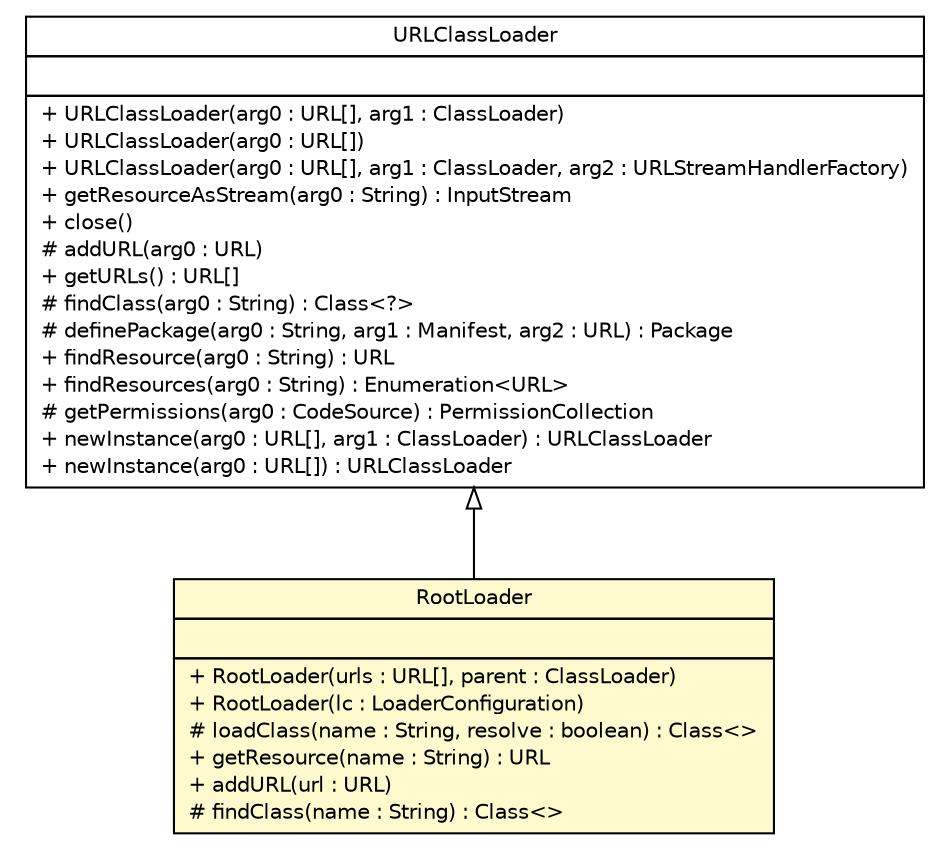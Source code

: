 #!/usr/local/bin/dot
#
# Class diagram 
# Generated by UMLGraph version R5_6 (http://www.umlgraph.org/)
#

digraph G {
	edge [fontname="Helvetica",fontsize=10,labelfontname="Helvetica",labelfontsize=10];
	node [fontname="Helvetica",fontsize=10,shape=plaintext];
	nodesep=0.25;
	ranksep=0.5;
	// sorcer.tools.shell.RootLoader
	c439317 [label=<<table title="sorcer.tools.shell.RootLoader" border="0" cellborder="1" cellspacing="0" cellpadding="2" port="p" bgcolor="lemonChiffon" href="./RootLoader.html">
		<tr><td><table border="0" cellspacing="0" cellpadding="1">
<tr><td align="center" balign="center"> RootLoader </td></tr>
		</table></td></tr>
		<tr><td><table border="0" cellspacing="0" cellpadding="1">
<tr><td align="left" balign="left">  </td></tr>
		</table></td></tr>
		<tr><td><table border="0" cellspacing="0" cellpadding="1">
<tr><td align="left" balign="left"> + RootLoader(urls : URL[], parent : ClassLoader) </td></tr>
<tr><td align="left" balign="left"> + RootLoader(lc : LoaderConfiguration) </td></tr>
<tr><td align="left" balign="left"> # loadClass(name : String, resolve : boolean) : Class&lt;&gt; </td></tr>
<tr><td align="left" balign="left"> + getResource(name : String) : URL </td></tr>
<tr><td align="left" balign="left"> + addURL(url : URL) </td></tr>
<tr><td align="left" balign="left"> # findClass(name : String) : Class&lt;&gt; </td></tr>
		</table></td></tr>
		</table>>, URL="./RootLoader.html", fontname="Helvetica", fontcolor="black", fontsize=10.0];
	//sorcer.tools.shell.RootLoader extends java.net.URLClassLoader
	c439705:p -> c439317:p [dir=back,arrowtail=empty];
	// java.net.URLClassLoader
	c439705 [label=<<table title="java.net.URLClassLoader" border="0" cellborder="1" cellspacing="0" cellpadding="2" port="p" href="http://docs.oracle.com/javase/7/docs/api/java/net/URLClassLoader.html">
		<tr><td><table border="0" cellspacing="0" cellpadding="1">
<tr><td align="center" balign="center"> URLClassLoader </td></tr>
		</table></td></tr>
		<tr><td><table border="0" cellspacing="0" cellpadding="1">
<tr><td align="left" balign="left">  </td></tr>
		</table></td></tr>
		<tr><td><table border="0" cellspacing="0" cellpadding="1">
<tr><td align="left" balign="left"> + URLClassLoader(arg0 : URL[], arg1 : ClassLoader) </td></tr>
<tr><td align="left" balign="left"> + URLClassLoader(arg0 : URL[]) </td></tr>
<tr><td align="left" balign="left"> + URLClassLoader(arg0 : URL[], arg1 : ClassLoader, arg2 : URLStreamHandlerFactory) </td></tr>
<tr><td align="left" balign="left"> + getResourceAsStream(arg0 : String) : InputStream </td></tr>
<tr><td align="left" balign="left"> + close() </td></tr>
<tr><td align="left" balign="left"> # addURL(arg0 : URL) </td></tr>
<tr><td align="left" balign="left"> + getURLs() : URL[] </td></tr>
<tr><td align="left" balign="left"> # findClass(arg0 : String) : Class&lt;?&gt; </td></tr>
<tr><td align="left" balign="left"> # definePackage(arg0 : String, arg1 : Manifest, arg2 : URL) : Package </td></tr>
<tr><td align="left" balign="left"> + findResource(arg0 : String) : URL </td></tr>
<tr><td align="left" balign="left"> + findResources(arg0 : String) : Enumeration&lt;URL&gt; </td></tr>
<tr><td align="left" balign="left"> # getPermissions(arg0 : CodeSource) : PermissionCollection </td></tr>
<tr><td align="left" balign="left"> + newInstance(arg0 : URL[], arg1 : ClassLoader) : URLClassLoader </td></tr>
<tr><td align="left" balign="left"> + newInstance(arg0 : URL[]) : URLClassLoader </td></tr>
		</table></td></tr>
		</table>>, URL="http://docs.oracle.com/javase/7/docs/api/java/net/URLClassLoader.html", fontname="Helvetica", fontcolor="black", fontsize=10.0];
}

